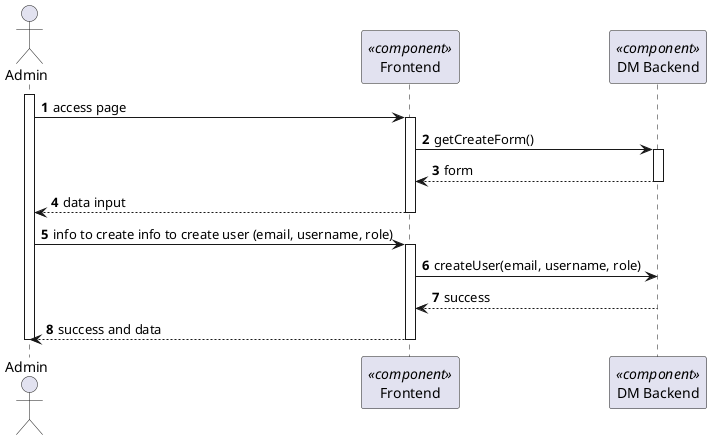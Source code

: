 @startuml 5.1.1
skinparam packageStyle rectangle
skinparam shadowing false

autonumber

actor "Admin" as AD
participant "Frontend" as FE <<component>>
participant "DM Backend" as BE <<component>>



activate AD
AD -> FE: access page
activate FE
FE -> BE: getCreateForm()
activate BE
BE --> FE: form
deactivate BE
FE --> AD : data input
deactivate FE
AD -> FE : info to create info to create user (email, username, role)
activate FE
FE -> BE : createUser(email, username, role)
BE --> FE: success
deactivate BE
FE --> AD : success and data
deactivate FE
deactivate AD


@enduml